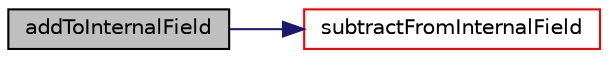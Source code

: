 digraph "addToInternalField"
{
  bgcolor="transparent";
  edge [fontname="Helvetica",fontsize="10",labelfontname="Helvetica",labelfontsize="10"];
  node [fontname="Helvetica",fontsize="10",shape=record];
  rankdir="LR";
  Node464 [label="addToInternalField",height=0.2,width=0.4,color="black", fillcolor="grey75", style="filled", fontcolor="black"];
  Node464 -> Node465 [color="midnightblue",fontsize="10",style="solid",fontname="Helvetica"];
  Node465 [label="subtractFromInternalField",height=0.2,width=0.4,color="red",URL="$a23173.html#ad4c2b0e1882a600278e81fac1769b26d",tooltip="Subtract patch contribution from internal field. "];
}
